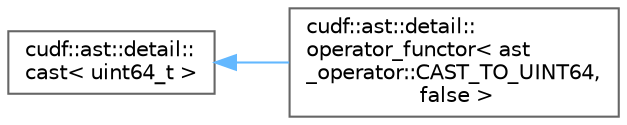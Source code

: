digraph "类继承关系图"
{
 // LATEX_PDF_SIZE
  bgcolor="transparent";
  edge [fontname=Helvetica,fontsize=10,labelfontname=Helvetica,labelfontsize=10];
  node [fontname=Helvetica,fontsize=10,shape=box,height=0.2,width=0.4];
  rankdir="LR";
  Node0 [id="Node000000",label="cudf::ast::detail::\lcast\< uint64_t \>",height=0.2,width=0.4,color="grey40", fillcolor="white", style="filled",URL="$structcudf_1_1ast_1_1detail_1_1cast.html",tooltip=" "];
  Node0 -> Node1 [id="edge85_Node000000_Node000001",dir="back",color="steelblue1",style="solid",tooltip=" "];
  Node1 [id="Node000001",label="cudf::ast::detail::\loperator_functor\< ast\l_operator::CAST_TO_UINT64,\l false \>",height=0.2,width=0.4,color="grey40", fillcolor="white", style="filled",URL="$structcudf_1_1ast_1_1detail_1_1operator__functor_3_01ast__operator_1_1_c_a_s_t___t_o___u_i_n_t64_00_01false_01_4.html",tooltip=" "];
}
